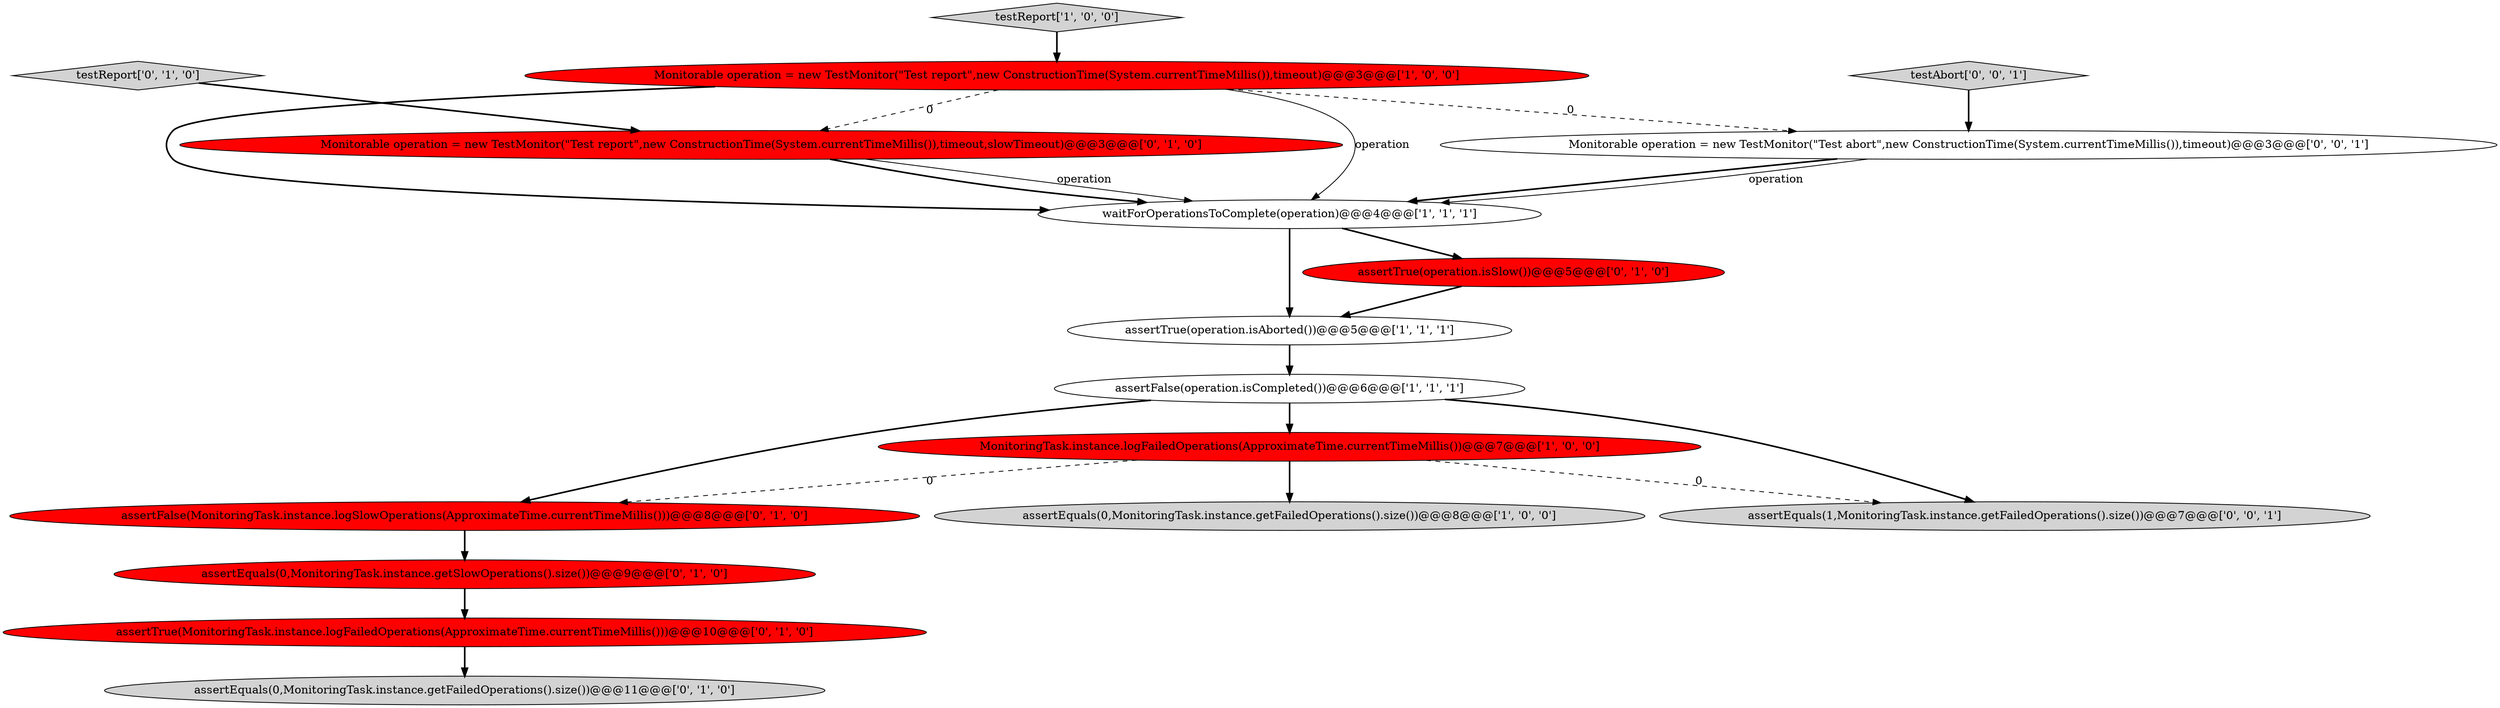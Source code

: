 digraph {
0 [style = filled, label = "waitForOperationsToComplete(operation)@@@4@@@['1', '1', '1']", fillcolor = white, shape = ellipse image = "AAA0AAABBB1BBB"];
11 [style = filled, label = "assertEquals(0,MonitoringTask.instance.getFailedOperations().size())@@@11@@@['0', '1', '0']", fillcolor = lightgray, shape = ellipse image = "AAA0AAABBB2BBB"];
9 [style = filled, label = "assertTrue(operation.isSlow())@@@5@@@['0', '1', '0']", fillcolor = red, shape = ellipse image = "AAA1AAABBB2BBB"];
3 [style = filled, label = "Monitorable operation = new TestMonitor(\"Test report\",new ConstructionTime(System.currentTimeMillis()),timeout)@@@3@@@['1', '0', '0']", fillcolor = red, shape = ellipse image = "AAA1AAABBB1BBB"];
13 [style = filled, label = "testReport['0', '1', '0']", fillcolor = lightgray, shape = diamond image = "AAA0AAABBB2BBB"];
12 [style = filled, label = "Monitorable operation = new TestMonitor(\"Test report\",new ConstructionTime(System.currentTimeMillis()),timeout,slowTimeout)@@@3@@@['0', '1', '0']", fillcolor = red, shape = ellipse image = "AAA1AAABBB2BBB"];
14 [style = filled, label = "testAbort['0', '0', '1']", fillcolor = lightgray, shape = diamond image = "AAA0AAABBB3BBB"];
16 [style = filled, label = "assertEquals(1,MonitoringTask.instance.getFailedOperations().size())@@@7@@@['0', '0', '1']", fillcolor = lightgray, shape = ellipse image = "AAA0AAABBB3BBB"];
6 [style = filled, label = "testReport['1', '0', '0']", fillcolor = lightgray, shape = diamond image = "AAA0AAABBB1BBB"];
8 [style = filled, label = "assertEquals(0,MonitoringTask.instance.getSlowOperations().size())@@@9@@@['0', '1', '0']", fillcolor = red, shape = ellipse image = "AAA1AAABBB2BBB"];
4 [style = filled, label = "assertTrue(operation.isAborted())@@@5@@@['1', '1', '1']", fillcolor = white, shape = ellipse image = "AAA0AAABBB1BBB"];
15 [style = filled, label = "Monitorable operation = new TestMonitor(\"Test abort\",new ConstructionTime(System.currentTimeMillis()),timeout)@@@3@@@['0', '0', '1']", fillcolor = white, shape = ellipse image = "AAA0AAABBB3BBB"];
10 [style = filled, label = "assertTrue(MonitoringTask.instance.logFailedOperations(ApproximateTime.currentTimeMillis()))@@@10@@@['0', '1', '0']", fillcolor = red, shape = ellipse image = "AAA1AAABBB2BBB"];
2 [style = filled, label = "MonitoringTask.instance.logFailedOperations(ApproximateTime.currentTimeMillis())@@@7@@@['1', '0', '0']", fillcolor = red, shape = ellipse image = "AAA1AAABBB1BBB"];
7 [style = filled, label = "assertFalse(MonitoringTask.instance.logSlowOperations(ApproximateTime.currentTimeMillis()))@@@8@@@['0', '1', '0']", fillcolor = red, shape = ellipse image = "AAA1AAABBB2BBB"];
5 [style = filled, label = "assertEquals(0,MonitoringTask.instance.getFailedOperations().size())@@@8@@@['1', '0', '0']", fillcolor = lightgray, shape = ellipse image = "AAA0AAABBB1BBB"];
1 [style = filled, label = "assertFalse(operation.isCompleted())@@@6@@@['1', '1', '1']", fillcolor = white, shape = ellipse image = "AAA0AAABBB1BBB"];
6->3 [style = bold, label=""];
8->10 [style = bold, label=""];
0->9 [style = bold, label=""];
12->0 [style = solid, label="operation"];
9->4 [style = bold, label=""];
2->7 [style = dashed, label="0"];
7->8 [style = bold, label=""];
12->0 [style = bold, label=""];
1->7 [style = bold, label=""];
3->0 [style = bold, label=""];
13->12 [style = bold, label=""];
3->12 [style = dashed, label="0"];
0->4 [style = bold, label=""];
1->16 [style = bold, label=""];
2->16 [style = dashed, label="0"];
15->0 [style = bold, label=""];
3->15 [style = dashed, label="0"];
14->15 [style = bold, label=""];
4->1 [style = bold, label=""];
1->2 [style = bold, label=""];
3->0 [style = solid, label="operation"];
15->0 [style = solid, label="operation"];
2->5 [style = bold, label=""];
10->11 [style = bold, label=""];
}
